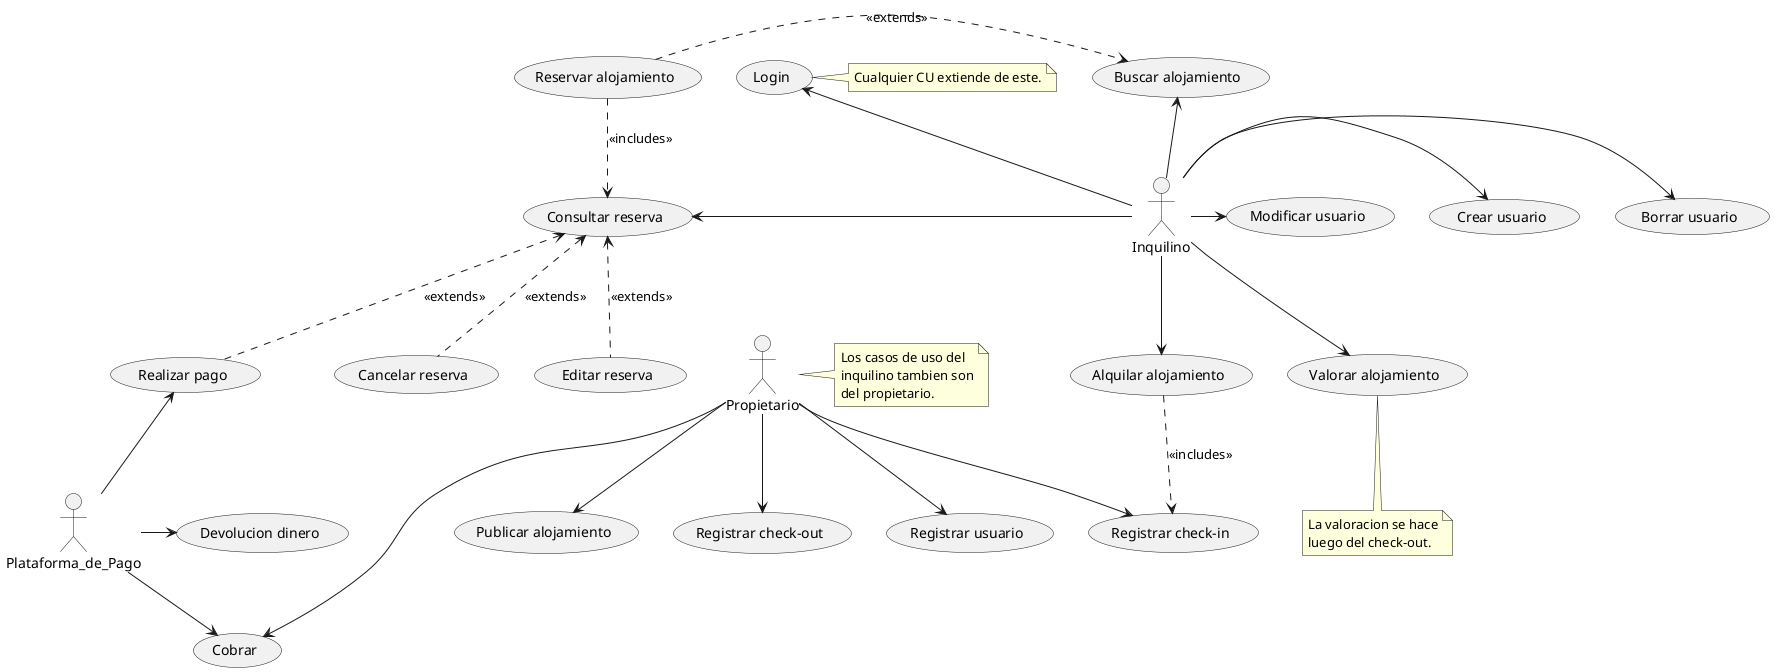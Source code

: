 @startuml Diagrama_CU
actor Inquilino
Inquilino -right-> (Crear usuario)
Inquilino -right-> (Modificar usuario)
Inquilino -right-> (Borrar usuario)
Inquilino -left-> (Consultar reserva)
Inquilino --> (Valorar alojamiento)
Inquilino -up-> (Buscar alojamiento)
Inquilino --> (Alquilar alojamiento)
Inquilino -up-> (Login)

(Consultar reserva) <.down. (Cancelar reserva) : <<extends>>
(Reservar alojamiento) .right.> (Buscar alojamiento) : <<extends>>
(Alquilar alojamiento) ..> (Registrar check-in) : <<includes>>
(Consultar reserva) <.. (Realizar pago) : <<extends>>
(Reservar alojamiento) ..>  (Consultar reserva) : <<includes>>
(Consultar reserva) <.. (Editar reserva) : <<extends>>
 

actor Propietario
Propietario --> (Registrar check-in)
Propietario --> (Publicar alojamiento)
Propietario --> (Registrar check-out)
Propietario --> (Cobrar)
Propietario --> (Registrar usuario)

actor Plataforma_de_Pago
Plataforma_de_Pago -up-> (Realizar pago)
Plataforma_de_Pago -right-> (Devolucion dinero)
Plataforma_de_Pago --> (Cobrar)

note right of (Propietario)
  Los casos de uso del
  inquilino tambien son
  del propietario. 
end note

note bottom of (Valorar alojamiento)
  La valoracion se hace
  luego del check-out.
end note

note right of (Login)
  Cualquier CU extiende de este.
end note



/'
    CONSULTAS:
    * ¿Como diagramamos los pagos parciales?
    * Propietario --> (Pago efectivo)
    * No se deberia poder realizar un pago
      sin antes alquilar un alojamiento
      (¿esto es a nivel D_CU o DC ?)
    * ¿ Devolucion dinero es CU ?
    * Devolucion dinero es CU como se relaciona
      con la Plataforma_de_Pago
'/
@enduml